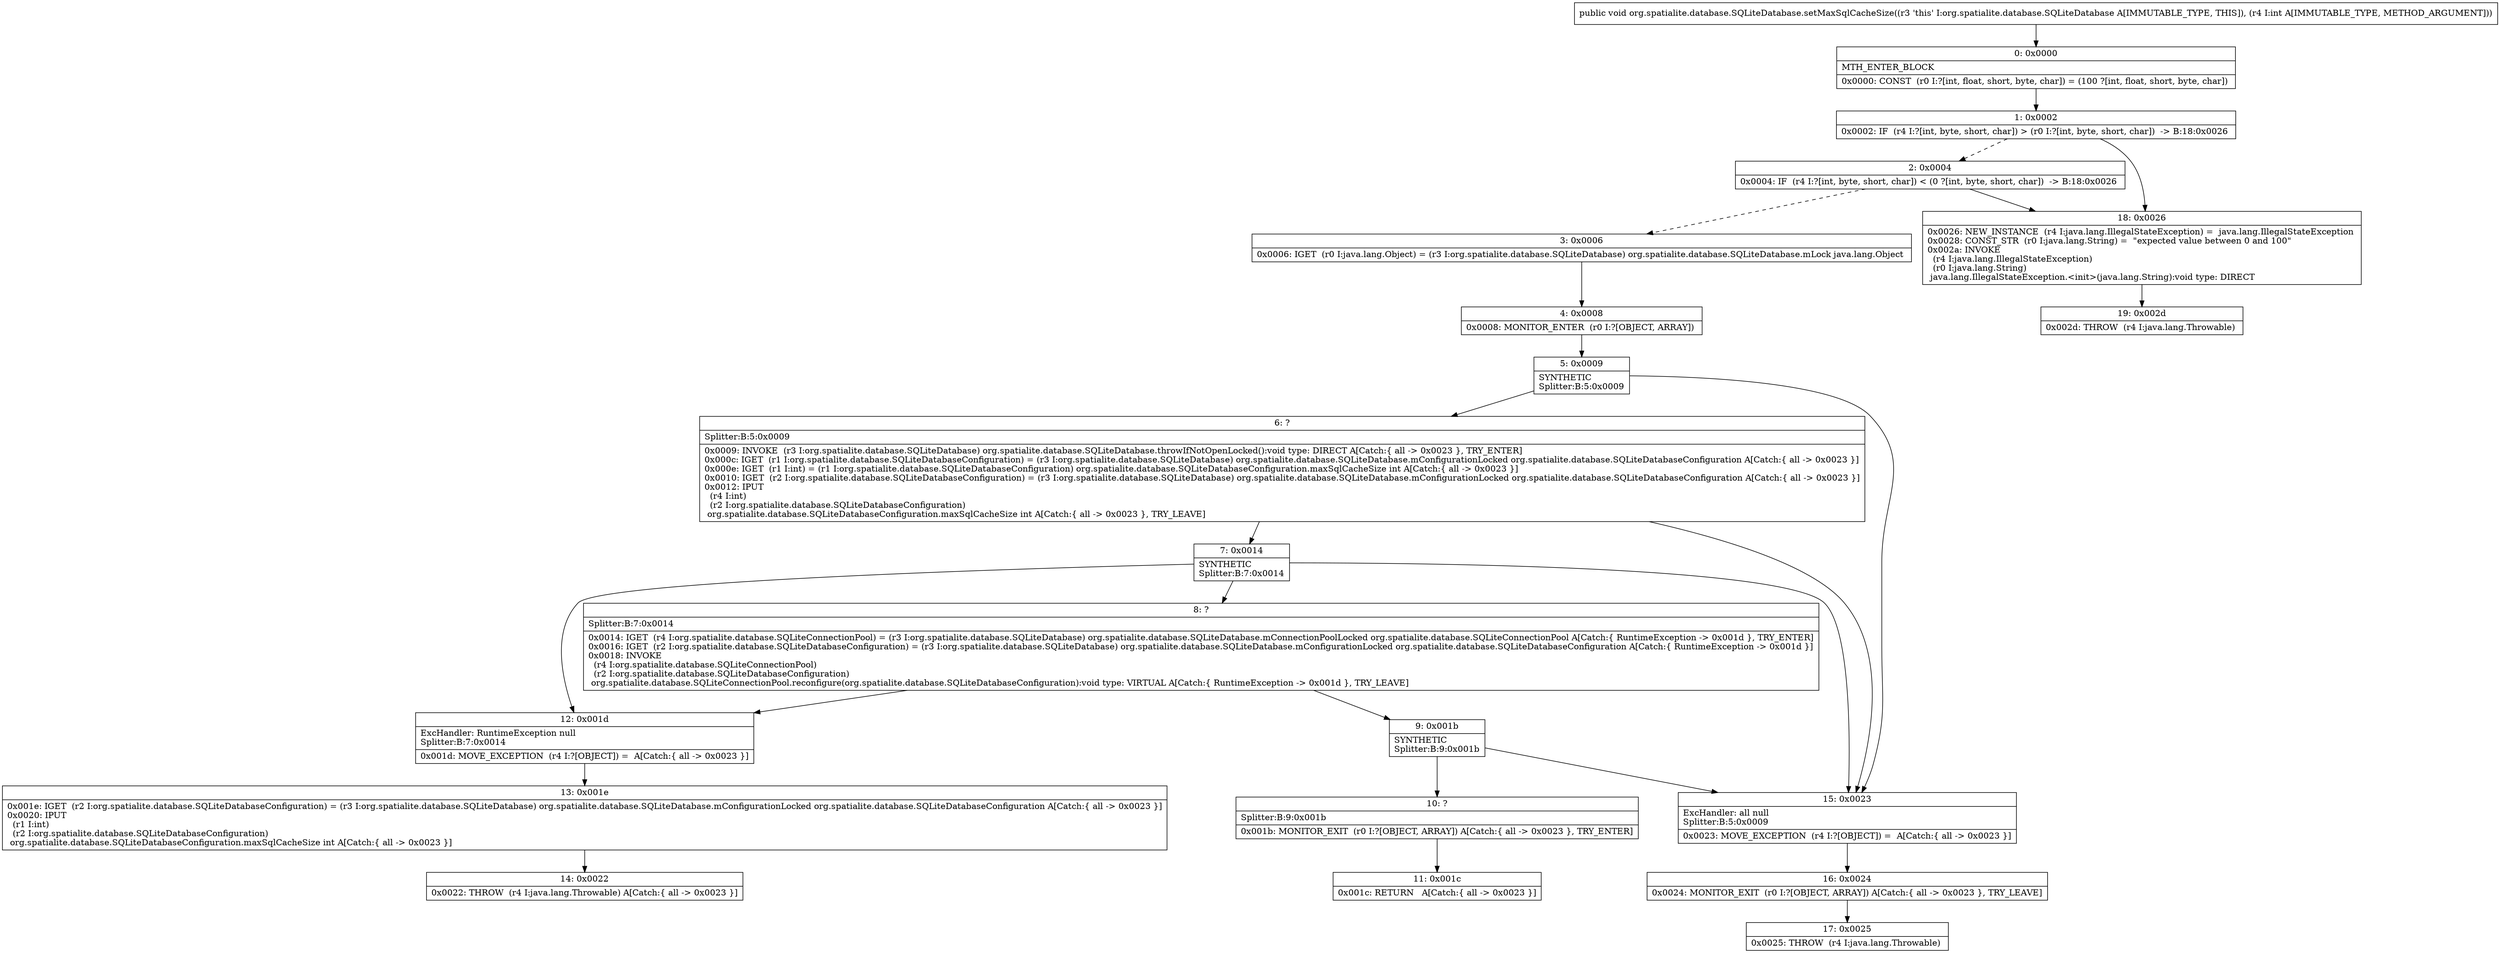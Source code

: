 digraph "CFG fororg.spatialite.database.SQLiteDatabase.setMaxSqlCacheSize(I)V" {
Node_0 [shape=record,label="{0\:\ 0x0000|MTH_ENTER_BLOCK\l|0x0000: CONST  (r0 I:?[int, float, short, byte, char]) = (100 ?[int, float, short, byte, char]) \l}"];
Node_1 [shape=record,label="{1\:\ 0x0002|0x0002: IF  (r4 I:?[int, byte, short, char]) \> (r0 I:?[int, byte, short, char])  \-\> B:18:0x0026 \l}"];
Node_2 [shape=record,label="{2\:\ 0x0004|0x0004: IF  (r4 I:?[int, byte, short, char]) \< (0 ?[int, byte, short, char])  \-\> B:18:0x0026 \l}"];
Node_3 [shape=record,label="{3\:\ 0x0006|0x0006: IGET  (r0 I:java.lang.Object) = (r3 I:org.spatialite.database.SQLiteDatabase) org.spatialite.database.SQLiteDatabase.mLock java.lang.Object \l}"];
Node_4 [shape=record,label="{4\:\ 0x0008|0x0008: MONITOR_ENTER  (r0 I:?[OBJECT, ARRAY]) \l}"];
Node_5 [shape=record,label="{5\:\ 0x0009|SYNTHETIC\lSplitter:B:5:0x0009\l}"];
Node_6 [shape=record,label="{6\:\ ?|Splitter:B:5:0x0009\l|0x0009: INVOKE  (r3 I:org.spatialite.database.SQLiteDatabase) org.spatialite.database.SQLiteDatabase.throwIfNotOpenLocked():void type: DIRECT A[Catch:\{ all \-\> 0x0023 \}, TRY_ENTER]\l0x000c: IGET  (r1 I:org.spatialite.database.SQLiteDatabaseConfiguration) = (r3 I:org.spatialite.database.SQLiteDatabase) org.spatialite.database.SQLiteDatabase.mConfigurationLocked org.spatialite.database.SQLiteDatabaseConfiguration A[Catch:\{ all \-\> 0x0023 \}]\l0x000e: IGET  (r1 I:int) = (r1 I:org.spatialite.database.SQLiteDatabaseConfiguration) org.spatialite.database.SQLiteDatabaseConfiguration.maxSqlCacheSize int A[Catch:\{ all \-\> 0x0023 \}]\l0x0010: IGET  (r2 I:org.spatialite.database.SQLiteDatabaseConfiguration) = (r3 I:org.spatialite.database.SQLiteDatabase) org.spatialite.database.SQLiteDatabase.mConfigurationLocked org.spatialite.database.SQLiteDatabaseConfiguration A[Catch:\{ all \-\> 0x0023 \}]\l0x0012: IPUT  \l  (r4 I:int)\l  (r2 I:org.spatialite.database.SQLiteDatabaseConfiguration)\l org.spatialite.database.SQLiteDatabaseConfiguration.maxSqlCacheSize int A[Catch:\{ all \-\> 0x0023 \}, TRY_LEAVE]\l}"];
Node_7 [shape=record,label="{7\:\ 0x0014|SYNTHETIC\lSplitter:B:7:0x0014\l}"];
Node_8 [shape=record,label="{8\:\ ?|Splitter:B:7:0x0014\l|0x0014: IGET  (r4 I:org.spatialite.database.SQLiteConnectionPool) = (r3 I:org.spatialite.database.SQLiteDatabase) org.spatialite.database.SQLiteDatabase.mConnectionPoolLocked org.spatialite.database.SQLiteConnectionPool A[Catch:\{ RuntimeException \-\> 0x001d \}, TRY_ENTER]\l0x0016: IGET  (r2 I:org.spatialite.database.SQLiteDatabaseConfiguration) = (r3 I:org.spatialite.database.SQLiteDatabase) org.spatialite.database.SQLiteDatabase.mConfigurationLocked org.spatialite.database.SQLiteDatabaseConfiguration A[Catch:\{ RuntimeException \-\> 0x001d \}]\l0x0018: INVOKE  \l  (r4 I:org.spatialite.database.SQLiteConnectionPool)\l  (r2 I:org.spatialite.database.SQLiteDatabaseConfiguration)\l org.spatialite.database.SQLiteConnectionPool.reconfigure(org.spatialite.database.SQLiteDatabaseConfiguration):void type: VIRTUAL A[Catch:\{ RuntimeException \-\> 0x001d \}, TRY_LEAVE]\l}"];
Node_9 [shape=record,label="{9\:\ 0x001b|SYNTHETIC\lSplitter:B:9:0x001b\l}"];
Node_10 [shape=record,label="{10\:\ ?|Splitter:B:9:0x001b\l|0x001b: MONITOR_EXIT  (r0 I:?[OBJECT, ARRAY]) A[Catch:\{ all \-\> 0x0023 \}, TRY_ENTER]\l}"];
Node_11 [shape=record,label="{11\:\ 0x001c|0x001c: RETURN   A[Catch:\{ all \-\> 0x0023 \}]\l}"];
Node_12 [shape=record,label="{12\:\ 0x001d|ExcHandler: RuntimeException null\lSplitter:B:7:0x0014\l|0x001d: MOVE_EXCEPTION  (r4 I:?[OBJECT]) =  A[Catch:\{ all \-\> 0x0023 \}]\l}"];
Node_13 [shape=record,label="{13\:\ 0x001e|0x001e: IGET  (r2 I:org.spatialite.database.SQLiteDatabaseConfiguration) = (r3 I:org.spatialite.database.SQLiteDatabase) org.spatialite.database.SQLiteDatabase.mConfigurationLocked org.spatialite.database.SQLiteDatabaseConfiguration A[Catch:\{ all \-\> 0x0023 \}]\l0x0020: IPUT  \l  (r1 I:int)\l  (r2 I:org.spatialite.database.SQLiteDatabaseConfiguration)\l org.spatialite.database.SQLiteDatabaseConfiguration.maxSqlCacheSize int A[Catch:\{ all \-\> 0x0023 \}]\l}"];
Node_14 [shape=record,label="{14\:\ 0x0022|0x0022: THROW  (r4 I:java.lang.Throwable) A[Catch:\{ all \-\> 0x0023 \}]\l}"];
Node_15 [shape=record,label="{15\:\ 0x0023|ExcHandler: all null\lSplitter:B:5:0x0009\l|0x0023: MOVE_EXCEPTION  (r4 I:?[OBJECT]) =  A[Catch:\{ all \-\> 0x0023 \}]\l}"];
Node_16 [shape=record,label="{16\:\ 0x0024|0x0024: MONITOR_EXIT  (r0 I:?[OBJECT, ARRAY]) A[Catch:\{ all \-\> 0x0023 \}, TRY_LEAVE]\l}"];
Node_17 [shape=record,label="{17\:\ 0x0025|0x0025: THROW  (r4 I:java.lang.Throwable) \l}"];
Node_18 [shape=record,label="{18\:\ 0x0026|0x0026: NEW_INSTANCE  (r4 I:java.lang.IllegalStateException) =  java.lang.IllegalStateException \l0x0028: CONST_STR  (r0 I:java.lang.String) =  \"expected value between 0 and 100\" \l0x002a: INVOKE  \l  (r4 I:java.lang.IllegalStateException)\l  (r0 I:java.lang.String)\l java.lang.IllegalStateException.\<init\>(java.lang.String):void type: DIRECT \l}"];
Node_19 [shape=record,label="{19\:\ 0x002d|0x002d: THROW  (r4 I:java.lang.Throwable) \l}"];
MethodNode[shape=record,label="{public void org.spatialite.database.SQLiteDatabase.setMaxSqlCacheSize((r3 'this' I:org.spatialite.database.SQLiteDatabase A[IMMUTABLE_TYPE, THIS]), (r4 I:int A[IMMUTABLE_TYPE, METHOD_ARGUMENT])) }"];
MethodNode -> Node_0;
Node_0 -> Node_1;
Node_1 -> Node_2[style=dashed];
Node_1 -> Node_18;
Node_2 -> Node_3[style=dashed];
Node_2 -> Node_18;
Node_3 -> Node_4;
Node_4 -> Node_5;
Node_5 -> Node_6;
Node_5 -> Node_15;
Node_6 -> Node_7;
Node_6 -> Node_15;
Node_7 -> Node_8;
Node_7 -> Node_12;
Node_7 -> Node_15;
Node_8 -> Node_9;
Node_8 -> Node_12;
Node_9 -> Node_10;
Node_9 -> Node_15;
Node_10 -> Node_11;
Node_12 -> Node_13;
Node_13 -> Node_14;
Node_15 -> Node_16;
Node_16 -> Node_17;
Node_18 -> Node_19;
}

